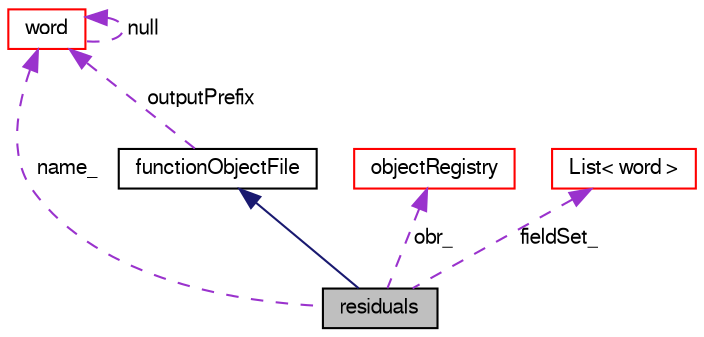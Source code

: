 digraph "residuals"
{
  bgcolor="transparent";
  edge [fontname="FreeSans",fontsize="10",labelfontname="FreeSans",labelfontsize="10"];
  node [fontname="FreeSans",fontsize="10",shape=record];
  Node2 [label="residuals",height=0.2,width=0.4,color="black", fillcolor="grey75", style="filled", fontcolor="black"];
  Node3 -> Node2 [dir="back",color="midnightblue",fontsize="10",style="solid",fontname="FreeSans"];
  Node3 [label="functionObjectFile",height=0.2,width=0.4,color="black",URL="$a26122.html",tooltip="Base class for output file data handling. "];
  Node4 -> Node3 [dir="back",color="darkorchid3",fontsize="10",style="dashed",label=" outputPrefix" ,fontname="FreeSans"];
  Node4 [label="word",height=0.2,width=0.4,color="red",URL="$a28258.html",tooltip="A class for handling words, derived from string. "];
  Node4 -> Node4 [dir="back",color="darkorchid3",fontsize="10",style="dashed",label=" null" ,fontname="FreeSans"];
  Node7 -> Node2 [dir="back",color="darkorchid3",fontsize="10",style="dashed",label=" obr_" ,fontname="FreeSans"];
  Node7 [label="objectRegistry",height=0.2,width=0.4,color="red",URL="$a26326.html",tooltip="Registry of regIOobjects. "];
  Node16 -> Node2 [dir="back",color="darkorchid3",fontsize="10",style="dashed",label=" fieldSet_" ,fontname="FreeSans"];
  Node16 [label="List\< word \>",height=0.2,width=0.4,color="red",URL="$a25694.html"];
  Node4 -> Node2 [dir="back",color="darkorchid3",fontsize="10",style="dashed",label=" name_" ,fontname="FreeSans"];
}
